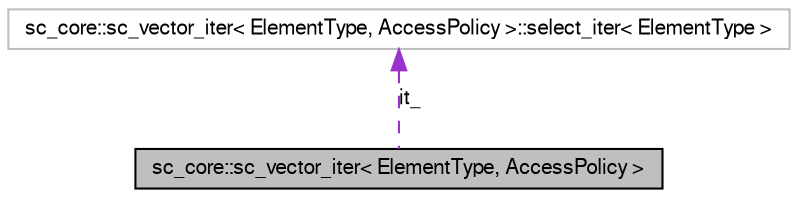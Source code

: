 digraph G
{
  edge [fontname="FreeSans",fontsize="10",labelfontname="FreeSans",labelfontsize="10"];
  node [fontname="FreeSans",fontsize="10",shape=record];
  Node1 [label="sc_core::sc_vector_iter\< ElementType, AccessPolicy \>",height=0.2,width=0.4,color="black", fillcolor="grey75", style="filled" fontcolor="black"];
  Node2 -> Node1 [dir=back,color="darkorchid3",fontsize="10",style="dashed",label="it_",fontname="FreeSans"];
  Node2 [label="sc_core::sc_vector_iter\< ElementType, AccessPolicy \>::select_iter\< ElementType \>",height=0.2,width=0.4,color="grey75", fillcolor="white", style="filled"];
}
